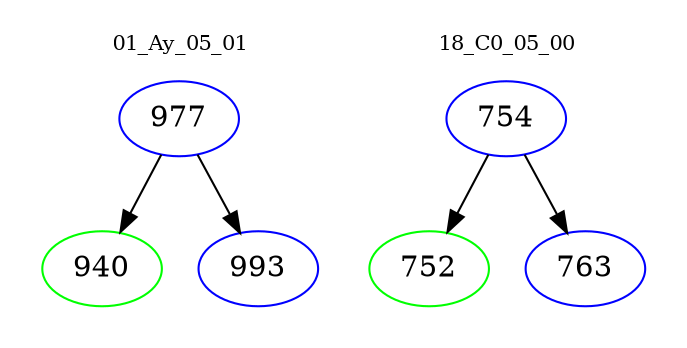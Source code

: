 digraph{
subgraph cluster_0 {
color = white
label = "01_Ay_05_01";
fontsize=10;
T0_977 [label="977", color="blue"]
T0_977 -> T0_940 [color="black"]
T0_940 [label="940", color="green"]
T0_977 -> T0_993 [color="black"]
T0_993 [label="993", color="blue"]
}
subgraph cluster_1 {
color = white
label = "18_C0_05_00";
fontsize=10;
T1_754 [label="754", color="blue"]
T1_754 -> T1_752 [color="black"]
T1_752 [label="752", color="green"]
T1_754 -> T1_763 [color="black"]
T1_763 [label="763", color="blue"]
}
}
